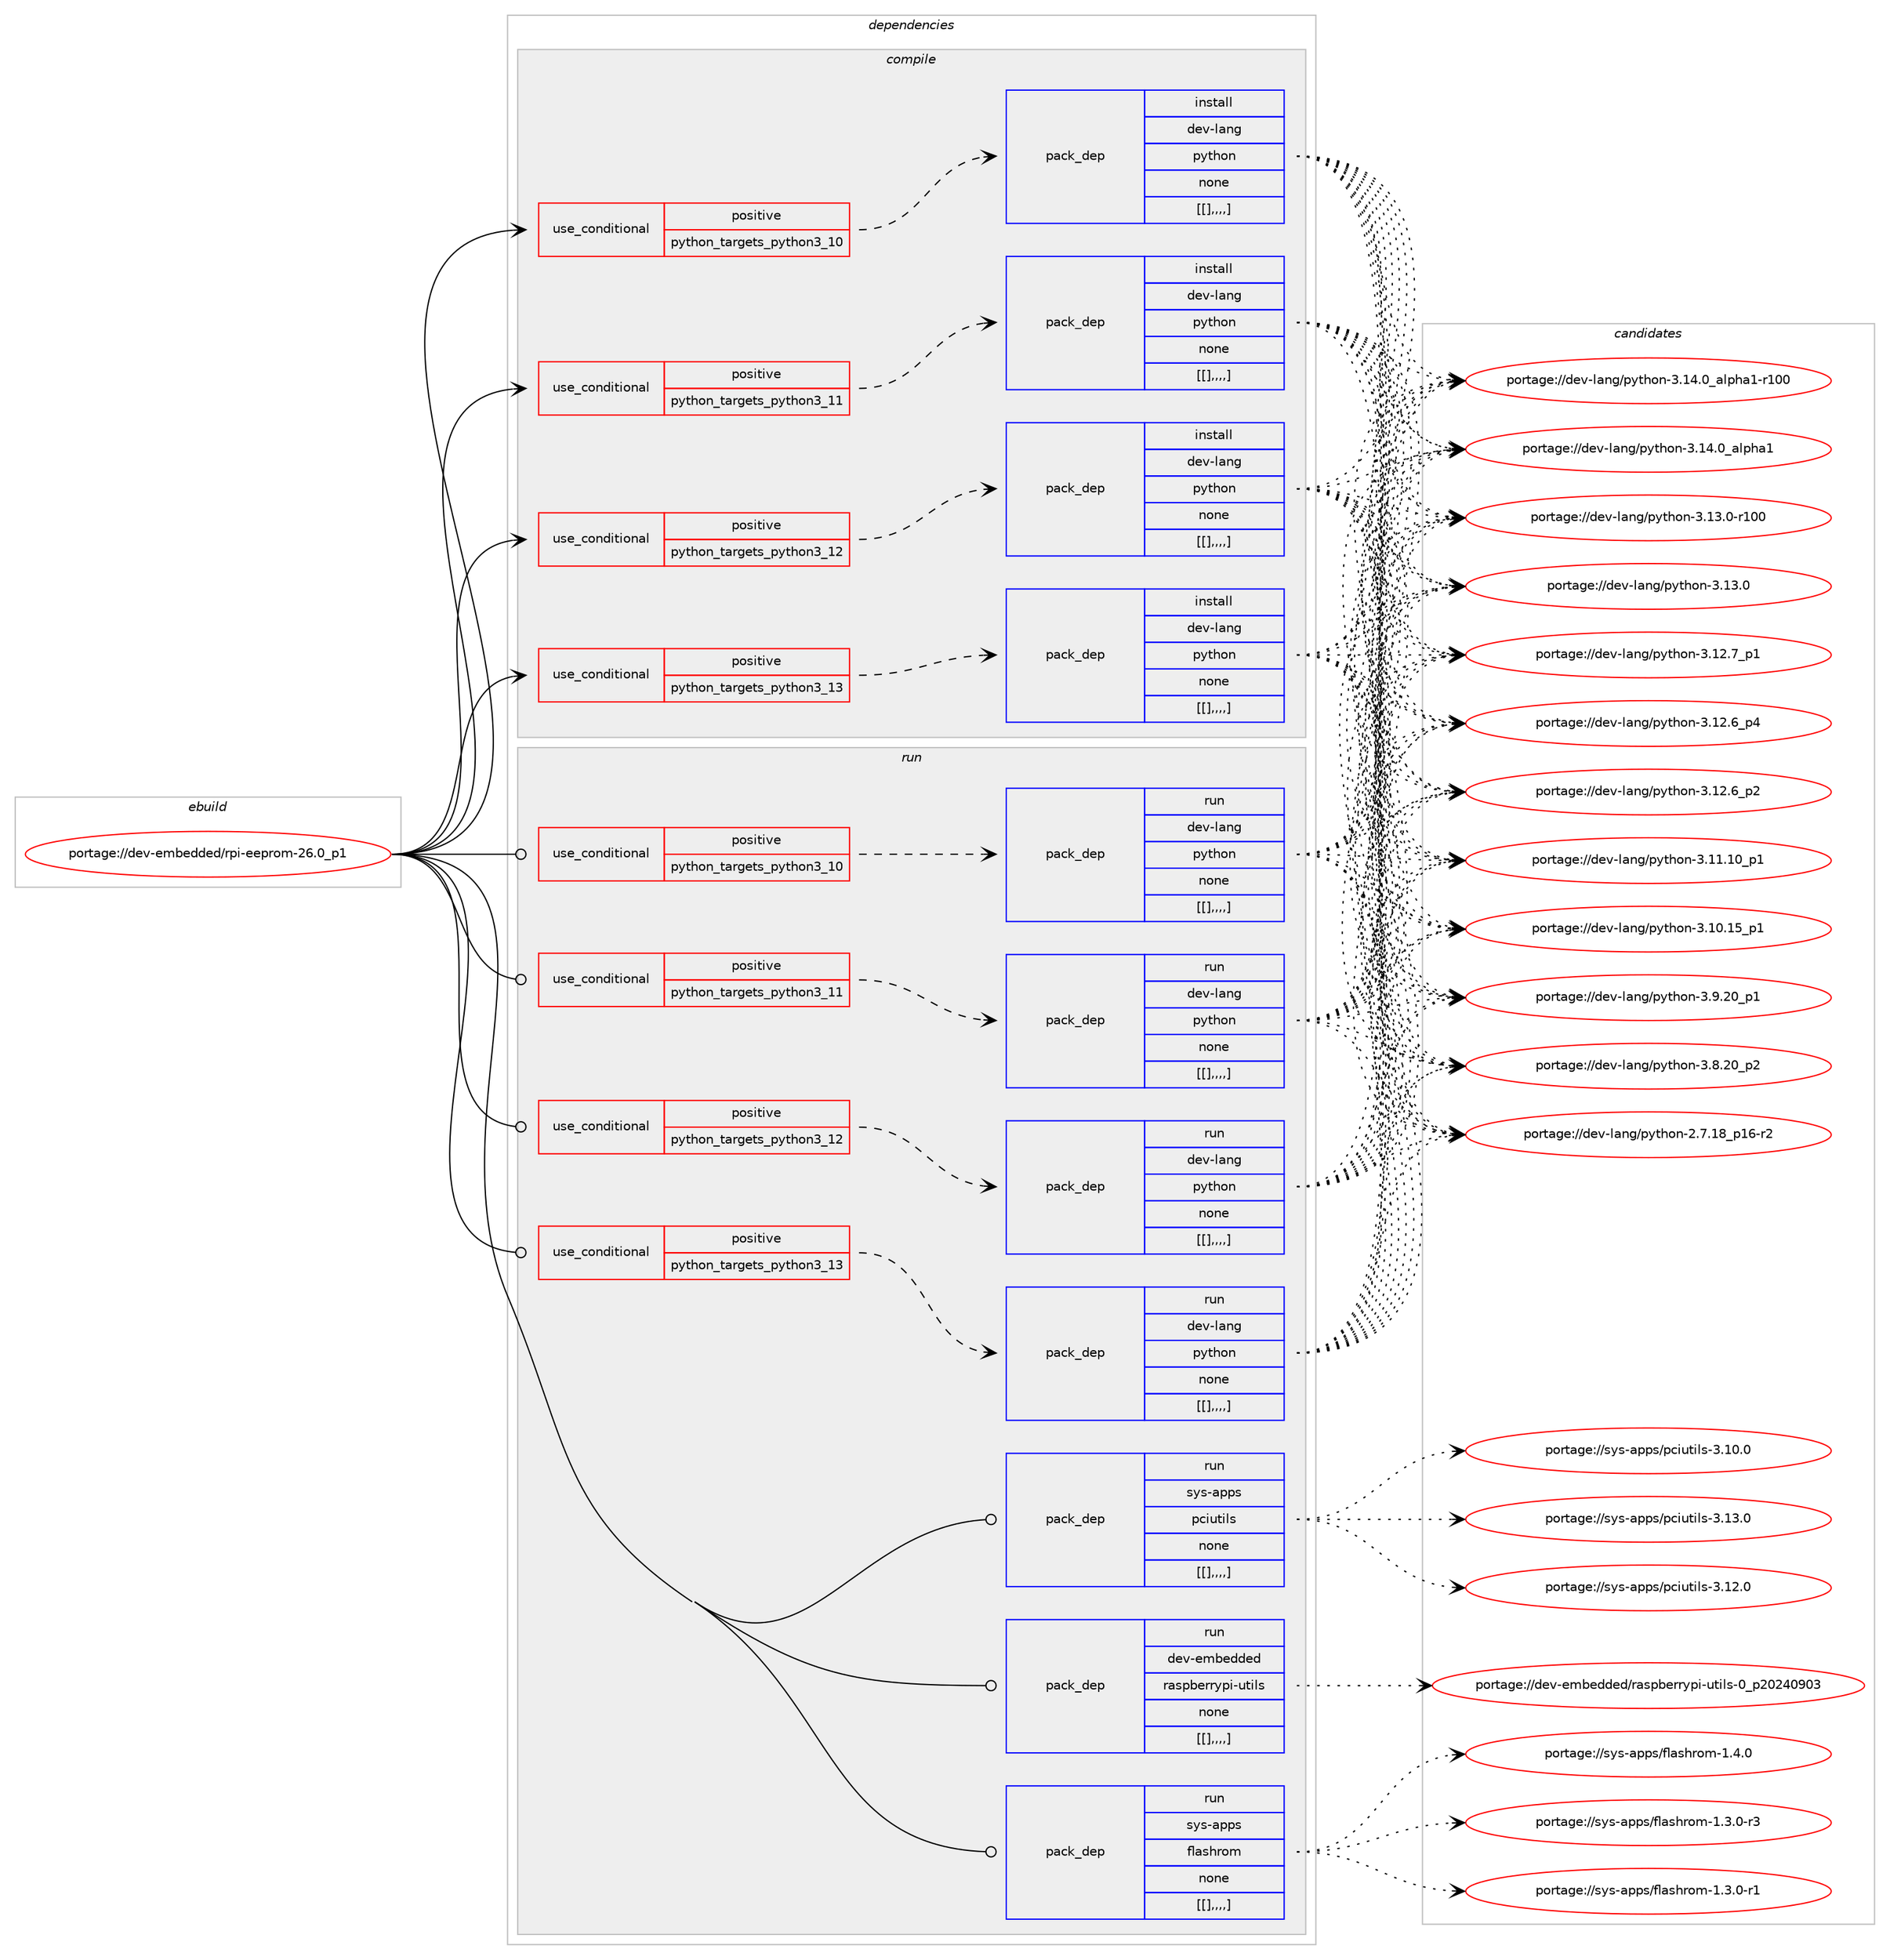 digraph prolog {

# *************
# Graph options
# *************

newrank=true;
concentrate=true;
compound=true;
graph [rankdir=LR,fontname=Helvetica,fontsize=10,ranksep=1.5];#, ranksep=2.5, nodesep=0.2];
edge  [arrowhead=vee];
node  [fontname=Helvetica,fontsize=10];

# **********
# The ebuild
# **********

subgraph cluster_leftcol {
color=gray;
label=<<i>ebuild</i>>;
id [label="portage://dev-embedded/rpi-eeprom-26.0_p1", color=red, width=4, href="../dev-embedded/rpi-eeprom-26.0_p1.svg"];
}

# ****************
# The dependencies
# ****************

subgraph cluster_midcol {
color=gray;
label=<<i>dependencies</i>>;
subgraph cluster_compile {
fillcolor="#eeeeee";
style=filled;
label=<<i>compile</i>>;
subgraph cond21265 {
dependency77623 [label=<<TABLE BORDER="0" CELLBORDER="1" CELLSPACING="0" CELLPADDING="4"><TR><TD ROWSPAN="3" CELLPADDING="10">use_conditional</TD></TR><TR><TD>positive</TD></TR><TR><TD>python_targets_python3_10</TD></TR></TABLE>>, shape=none, color=red];
subgraph pack55355 {
dependency77722 [label=<<TABLE BORDER="0" CELLBORDER="1" CELLSPACING="0" CELLPADDING="4" WIDTH="220"><TR><TD ROWSPAN="6" CELLPADDING="30">pack_dep</TD></TR><TR><TD WIDTH="110">install</TD></TR><TR><TD>dev-lang</TD></TR><TR><TD>python</TD></TR><TR><TD>none</TD></TR><TR><TD>[[],,,,]</TD></TR></TABLE>>, shape=none, color=blue];
}
dependency77623:e -> dependency77722:w [weight=20,style="dashed",arrowhead="vee"];
}
id:e -> dependency77623:w [weight=20,style="solid",arrowhead="vee"];
subgraph cond21313 {
dependency77778 [label=<<TABLE BORDER="0" CELLBORDER="1" CELLSPACING="0" CELLPADDING="4"><TR><TD ROWSPAN="3" CELLPADDING="10">use_conditional</TD></TR><TR><TD>positive</TD></TR><TR><TD>python_targets_python3_11</TD></TR></TABLE>>, shape=none, color=red];
subgraph pack55440 {
dependency77782 [label=<<TABLE BORDER="0" CELLBORDER="1" CELLSPACING="0" CELLPADDING="4" WIDTH="220"><TR><TD ROWSPAN="6" CELLPADDING="30">pack_dep</TD></TR><TR><TD WIDTH="110">install</TD></TR><TR><TD>dev-lang</TD></TR><TR><TD>python</TD></TR><TR><TD>none</TD></TR><TR><TD>[[],,,,]</TD></TR></TABLE>>, shape=none, color=blue];
}
dependency77778:e -> dependency77782:w [weight=20,style="dashed",arrowhead="vee"];
}
id:e -> dependency77778:w [weight=20,style="solid",arrowhead="vee"];
subgraph cond21330 {
dependency77846 [label=<<TABLE BORDER="0" CELLBORDER="1" CELLSPACING="0" CELLPADDING="4"><TR><TD ROWSPAN="3" CELLPADDING="10">use_conditional</TD></TR><TR><TD>positive</TD></TR><TR><TD>python_targets_python3_12</TD></TR></TABLE>>, shape=none, color=red];
subgraph pack55536 {
dependency77926 [label=<<TABLE BORDER="0" CELLBORDER="1" CELLSPACING="0" CELLPADDING="4" WIDTH="220"><TR><TD ROWSPAN="6" CELLPADDING="30">pack_dep</TD></TR><TR><TD WIDTH="110">install</TD></TR><TR><TD>dev-lang</TD></TR><TR><TD>python</TD></TR><TR><TD>none</TD></TR><TR><TD>[[],,,,]</TD></TR></TABLE>>, shape=none, color=blue];
}
dependency77846:e -> dependency77926:w [weight=20,style="dashed",arrowhead="vee"];
}
id:e -> dependency77846:w [weight=20,style="solid",arrowhead="vee"];
subgraph cond21362 {
dependency77962 [label=<<TABLE BORDER="0" CELLBORDER="1" CELLSPACING="0" CELLPADDING="4"><TR><TD ROWSPAN="3" CELLPADDING="10">use_conditional</TD></TR><TR><TD>positive</TD></TR><TR><TD>python_targets_python3_13</TD></TR></TABLE>>, shape=none, color=red];
subgraph pack55597 {
dependency78027 [label=<<TABLE BORDER="0" CELLBORDER="1" CELLSPACING="0" CELLPADDING="4" WIDTH="220"><TR><TD ROWSPAN="6" CELLPADDING="30">pack_dep</TD></TR><TR><TD WIDTH="110">install</TD></TR><TR><TD>dev-lang</TD></TR><TR><TD>python</TD></TR><TR><TD>none</TD></TR><TR><TD>[[],,,,]</TD></TR></TABLE>>, shape=none, color=blue];
}
dependency77962:e -> dependency78027:w [weight=20,style="dashed",arrowhead="vee"];
}
id:e -> dependency77962:w [weight=20,style="solid",arrowhead="vee"];
}
subgraph cluster_compileandrun {
fillcolor="#eeeeee";
style=filled;
label=<<i>compile and run</i>>;
}
subgraph cluster_run {
fillcolor="#eeeeee";
style=filled;
label=<<i>run</i>>;
subgraph cond21393 {
dependency78045 [label=<<TABLE BORDER="0" CELLBORDER="1" CELLSPACING="0" CELLPADDING="4"><TR><TD ROWSPAN="3" CELLPADDING="10">use_conditional</TD></TR><TR><TD>positive</TD></TR><TR><TD>python_targets_python3_10</TD></TR></TABLE>>, shape=none, color=red];
subgraph pack55632 {
dependency78051 [label=<<TABLE BORDER="0" CELLBORDER="1" CELLSPACING="0" CELLPADDING="4" WIDTH="220"><TR><TD ROWSPAN="6" CELLPADDING="30">pack_dep</TD></TR><TR><TD WIDTH="110">run</TD></TR><TR><TD>dev-lang</TD></TR><TR><TD>python</TD></TR><TR><TD>none</TD></TR><TR><TD>[[],,,,]</TD></TR></TABLE>>, shape=none, color=blue];
}
dependency78045:e -> dependency78051:w [weight=20,style="dashed",arrowhead="vee"];
}
id:e -> dependency78045:w [weight=20,style="solid",arrowhead="odot"];
subgraph cond21403 {
dependency78077 [label=<<TABLE BORDER="0" CELLBORDER="1" CELLSPACING="0" CELLPADDING="4"><TR><TD ROWSPAN="3" CELLPADDING="10">use_conditional</TD></TR><TR><TD>positive</TD></TR><TR><TD>python_targets_python3_11</TD></TR></TABLE>>, shape=none, color=red];
subgraph pack55663 {
dependency78098 [label=<<TABLE BORDER="0" CELLBORDER="1" CELLSPACING="0" CELLPADDING="4" WIDTH="220"><TR><TD ROWSPAN="6" CELLPADDING="30">pack_dep</TD></TR><TR><TD WIDTH="110">run</TD></TR><TR><TD>dev-lang</TD></TR><TR><TD>python</TD></TR><TR><TD>none</TD></TR><TR><TD>[[],,,,]</TD></TR></TABLE>>, shape=none, color=blue];
}
dependency78077:e -> dependency78098:w [weight=20,style="dashed",arrowhead="vee"];
}
id:e -> dependency78077:w [weight=20,style="solid",arrowhead="odot"];
subgraph cond21408 {
dependency78116 [label=<<TABLE BORDER="0" CELLBORDER="1" CELLSPACING="0" CELLPADDING="4"><TR><TD ROWSPAN="3" CELLPADDING="10">use_conditional</TD></TR><TR><TD>positive</TD></TR><TR><TD>python_targets_python3_12</TD></TR></TABLE>>, shape=none, color=red];
subgraph pack55683 {
dependency78118 [label=<<TABLE BORDER="0" CELLBORDER="1" CELLSPACING="0" CELLPADDING="4" WIDTH="220"><TR><TD ROWSPAN="6" CELLPADDING="30">pack_dep</TD></TR><TR><TD WIDTH="110">run</TD></TR><TR><TD>dev-lang</TD></TR><TR><TD>python</TD></TR><TR><TD>none</TD></TR><TR><TD>[[],,,,]</TD></TR></TABLE>>, shape=none, color=blue];
}
dependency78116:e -> dependency78118:w [weight=20,style="dashed",arrowhead="vee"];
}
id:e -> dependency78116:w [weight=20,style="solid",arrowhead="odot"];
subgraph cond21411 {
dependency78133 [label=<<TABLE BORDER="0" CELLBORDER="1" CELLSPACING="0" CELLPADDING="4"><TR><TD ROWSPAN="3" CELLPADDING="10">use_conditional</TD></TR><TR><TD>positive</TD></TR><TR><TD>python_targets_python3_13</TD></TR></TABLE>>, shape=none, color=red];
subgraph pack55692 {
dependency78135 [label=<<TABLE BORDER="0" CELLBORDER="1" CELLSPACING="0" CELLPADDING="4" WIDTH="220"><TR><TD ROWSPAN="6" CELLPADDING="30">pack_dep</TD></TR><TR><TD WIDTH="110">run</TD></TR><TR><TD>dev-lang</TD></TR><TR><TD>python</TD></TR><TR><TD>none</TD></TR><TR><TD>[[],,,,]</TD></TR></TABLE>>, shape=none, color=blue];
}
dependency78133:e -> dependency78135:w [weight=20,style="dashed",arrowhead="vee"];
}
id:e -> dependency78133:w [weight=20,style="solid",arrowhead="odot"];
subgraph pack55699 {
dependency78152 [label=<<TABLE BORDER="0" CELLBORDER="1" CELLSPACING="0" CELLPADDING="4" WIDTH="220"><TR><TD ROWSPAN="6" CELLPADDING="30">pack_dep</TD></TR><TR><TD WIDTH="110">run</TD></TR><TR><TD>dev-embedded</TD></TR><TR><TD>raspberrypi-utils</TD></TR><TR><TD>none</TD></TR><TR><TD>[[],,,,]</TD></TR></TABLE>>, shape=none, color=blue];
}
id:e -> dependency78152:w [weight=20,style="solid",arrowhead="odot"];
subgraph pack55717 {
dependency78246 [label=<<TABLE BORDER="0" CELLBORDER="1" CELLSPACING="0" CELLPADDING="4" WIDTH="220"><TR><TD ROWSPAN="6" CELLPADDING="30">pack_dep</TD></TR><TR><TD WIDTH="110">run</TD></TR><TR><TD>sys-apps</TD></TR><TR><TD>flashrom</TD></TR><TR><TD>none</TD></TR><TR><TD>[[],,,,]</TD></TR></TABLE>>, shape=none, color=blue];
}
id:e -> dependency78246:w [weight=20,style="solid",arrowhead="odot"];
subgraph pack55803 {
dependency78277 [label=<<TABLE BORDER="0" CELLBORDER="1" CELLSPACING="0" CELLPADDING="4" WIDTH="220"><TR><TD ROWSPAN="6" CELLPADDING="30">pack_dep</TD></TR><TR><TD WIDTH="110">run</TD></TR><TR><TD>sys-apps</TD></TR><TR><TD>pciutils</TD></TR><TR><TD>none</TD></TR><TR><TD>[[],,,,]</TD></TR></TABLE>>, shape=none, color=blue];
}
id:e -> dependency78277:w [weight=20,style="solid",arrowhead="odot"];
}
}

# **************
# The candidates
# **************

subgraph cluster_choices {
rank=same;
color=gray;
label=<<i>candidates</i>>;

subgraph choice55009 {
color=black;
nodesep=1;
choice100101118451089711010347112121116104111110455146495246489597108112104974945114494848 [label="portage://dev-lang/python-3.14.0_alpha1-r100", color=red, width=4,href="../dev-lang/python-3.14.0_alpha1-r100.svg"];
choice1001011184510897110103471121211161041111104551464952464895971081121049749 [label="portage://dev-lang/python-3.14.0_alpha1", color=red, width=4,href="../dev-lang/python-3.14.0_alpha1.svg"];
choice1001011184510897110103471121211161041111104551464951464845114494848 [label="portage://dev-lang/python-3.13.0-r100", color=red, width=4,href="../dev-lang/python-3.13.0-r100.svg"];
choice10010111845108971101034711212111610411111045514649514648 [label="portage://dev-lang/python-3.13.0", color=red, width=4,href="../dev-lang/python-3.13.0.svg"];
choice100101118451089711010347112121116104111110455146495046559511249 [label="portage://dev-lang/python-3.12.7_p1", color=red, width=4,href="../dev-lang/python-3.12.7_p1.svg"];
choice100101118451089711010347112121116104111110455146495046549511252 [label="portage://dev-lang/python-3.12.6_p4", color=red, width=4,href="../dev-lang/python-3.12.6_p4.svg"];
choice100101118451089711010347112121116104111110455146495046549511250 [label="portage://dev-lang/python-3.12.6_p2", color=red, width=4,href="../dev-lang/python-3.12.6_p2.svg"];
choice10010111845108971101034711212111610411111045514649494649489511249 [label="portage://dev-lang/python-3.11.10_p1", color=red, width=4,href="../dev-lang/python-3.11.10_p1.svg"];
choice10010111845108971101034711212111610411111045514649484649539511249 [label="portage://dev-lang/python-3.10.15_p1", color=red, width=4,href="../dev-lang/python-3.10.15_p1.svg"];
choice100101118451089711010347112121116104111110455146574650489511249 [label="portage://dev-lang/python-3.9.20_p1", color=red, width=4,href="../dev-lang/python-3.9.20_p1.svg"];
choice100101118451089711010347112121116104111110455146564650489511250 [label="portage://dev-lang/python-3.8.20_p2", color=red, width=4,href="../dev-lang/python-3.8.20_p2.svg"];
choice100101118451089711010347112121116104111110455046554649569511249544511450 [label="portage://dev-lang/python-2.7.18_p16-r2", color=red, width=4,href="../dev-lang/python-2.7.18_p16-r2.svg"];
dependency77722:e -> choice100101118451089711010347112121116104111110455146495246489597108112104974945114494848:w [style=dotted,weight="100"];
dependency77722:e -> choice1001011184510897110103471121211161041111104551464952464895971081121049749:w [style=dotted,weight="100"];
dependency77722:e -> choice1001011184510897110103471121211161041111104551464951464845114494848:w [style=dotted,weight="100"];
dependency77722:e -> choice10010111845108971101034711212111610411111045514649514648:w [style=dotted,weight="100"];
dependency77722:e -> choice100101118451089711010347112121116104111110455146495046559511249:w [style=dotted,weight="100"];
dependency77722:e -> choice100101118451089711010347112121116104111110455146495046549511252:w [style=dotted,weight="100"];
dependency77722:e -> choice100101118451089711010347112121116104111110455146495046549511250:w [style=dotted,weight="100"];
dependency77722:e -> choice10010111845108971101034711212111610411111045514649494649489511249:w [style=dotted,weight="100"];
dependency77722:e -> choice10010111845108971101034711212111610411111045514649484649539511249:w [style=dotted,weight="100"];
dependency77722:e -> choice100101118451089711010347112121116104111110455146574650489511249:w [style=dotted,weight="100"];
dependency77722:e -> choice100101118451089711010347112121116104111110455146564650489511250:w [style=dotted,weight="100"];
dependency77722:e -> choice100101118451089711010347112121116104111110455046554649569511249544511450:w [style=dotted,weight="100"];
}
subgraph choice55023 {
color=black;
nodesep=1;
choice100101118451089711010347112121116104111110455146495246489597108112104974945114494848 [label="portage://dev-lang/python-3.14.0_alpha1-r100", color=red, width=4,href="../dev-lang/python-3.14.0_alpha1-r100.svg"];
choice1001011184510897110103471121211161041111104551464952464895971081121049749 [label="portage://dev-lang/python-3.14.0_alpha1", color=red, width=4,href="../dev-lang/python-3.14.0_alpha1.svg"];
choice1001011184510897110103471121211161041111104551464951464845114494848 [label="portage://dev-lang/python-3.13.0-r100", color=red, width=4,href="../dev-lang/python-3.13.0-r100.svg"];
choice10010111845108971101034711212111610411111045514649514648 [label="portage://dev-lang/python-3.13.0", color=red, width=4,href="../dev-lang/python-3.13.0.svg"];
choice100101118451089711010347112121116104111110455146495046559511249 [label="portage://dev-lang/python-3.12.7_p1", color=red, width=4,href="../dev-lang/python-3.12.7_p1.svg"];
choice100101118451089711010347112121116104111110455146495046549511252 [label="portage://dev-lang/python-3.12.6_p4", color=red, width=4,href="../dev-lang/python-3.12.6_p4.svg"];
choice100101118451089711010347112121116104111110455146495046549511250 [label="portage://dev-lang/python-3.12.6_p2", color=red, width=4,href="../dev-lang/python-3.12.6_p2.svg"];
choice10010111845108971101034711212111610411111045514649494649489511249 [label="portage://dev-lang/python-3.11.10_p1", color=red, width=4,href="../dev-lang/python-3.11.10_p1.svg"];
choice10010111845108971101034711212111610411111045514649484649539511249 [label="portage://dev-lang/python-3.10.15_p1", color=red, width=4,href="../dev-lang/python-3.10.15_p1.svg"];
choice100101118451089711010347112121116104111110455146574650489511249 [label="portage://dev-lang/python-3.9.20_p1", color=red, width=4,href="../dev-lang/python-3.9.20_p1.svg"];
choice100101118451089711010347112121116104111110455146564650489511250 [label="portage://dev-lang/python-3.8.20_p2", color=red, width=4,href="../dev-lang/python-3.8.20_p2.svg"];
choice100101118451089711010347112121116104111110455046554649569511249544511450 [label="portage://dev-lang/python-2.7.18_p16-r2", color=red, width=4,href="../dev-lang/python-2.7.18_p16-r2.svg"];
dependency77782:e -> choice100101118451089711010347112121116104111110455146495246489597108112104974945114494848:w [style=dotted,weight="100"];
dependency77782:e -> choice1001011184510897110103471121211161041111104551464952464895971081121049749:w [style=dotted,weight="100"];
dependency77782:e -> choice1001011184510897110103471121211161041111104551464951464845114494848:w [style=dotted,weight="100"];
dependency77782:e -> choice10010111845108971101034711212111610411111045514649514648:w [style=dotted,weight="100"];
dependency77782:e -> choice100101118451089711010347112121116104111110455146495046559511249:w [style=dotted,weight="100"];
dependency77782:e -> choice100101118451089711010347112121116104111110455146495046549511252:w [style=dotted,weight="100"];
dependency77782:e -> choice100101118451089711010347112121116104111110455146495046549511250:w [style=dotted,weight="100"];
dependency77782:e -> choice10010111845108971101034711212111610411111045514649494649489511249:w [style=dotted,weight="100"];
dependency77782:e -> choice10010111845108971101034711212111610411111045514649484649539511249:w [style=dotted,weight="100"];
dependency77782:e -> choice100101118451089711010347112121116104111110455146574650489511249:w [style=dotted,weight="100"];
dependency77782:e -> choice100101118451089711010347112121116104111110455146564650489511250:w [style=dotted,weight="100"];
dependency77782:e -> choice100101118451089711010347112121116104111110455046554649569511249544511450:w [style=dotted,weight="100"];
}
subgraph choice55114 {
color=black;
nodesep=1;
choice100101118451089711010347112121116104111110455146495246489597108112104974945114494848 [label="portage://dev-lang/python-3.14.0_alpha1-r100", color=red, width=4,href="../dev-lang/python-3.14.0_alpha1-r100.svg"];
choice1001011184510897110103471121211161041111104551464952464895971081121049749 [label="portage://dev-lang/python-3.14.0_alpha1", color=red, width=4,href="../dev-lang/python-3.14.0_alpha1.svg"];
choice1001011184510897110103471121211161041111104551464951464845114494848 [label="portage://dev-lang/python-3.13.0-r100", color=red, width=4,href="../dev-lang/python-3.13.0-r100.svg"];
choice10010111845108971101034711212111610411111045514649514648 [label="portage://dev-lang/python-3.13.0", color=red, width=4,href="../dev-lang/python-3.13.0.svg"];
choice100101118451089711010347112121116104111110455146495046559511249 [label="portage://dev-lang/python-3.12.7_p1", color=red, width=4,href="../dev-lang/python-3.12.7_p1.svg"];
choice100101118451089711010347112121116104111110455146495046549511252 [label="portage://dev-lang/python-3.12.6_p4", color=red, width=4,href="../dev-lang/python-3.12.6_p4.svg"];
choice100101118451089711010347112121116104111110455146495046549511250 [label="portage://dev-lang/python-3.12.6_p2", color=red, width=4,href="../dev-lang/python-3.12.6_p2.svg"];
choice10010111845108971101034711212111610411111045514649494649489511249 [label="portage://dev-lang/python-3.11.10_p1", color=red, width=4,href="../dev-lang/python-3.11.10_p1.svg"];
choice10010111845108971101034711212111610411111045514649484649539511249 [label="portage://dev-lang/python-3.10.15_p1", color=red, width=4,href="../dev-lang/python-3.10.15_p1.svg"];
choice100101118451089711010347112121116104111110455146574650489511249 [label="portage://dev-lang/python-3.9.20_p1", color=red, width=4,href="../dev-lang/python-3.9.20_p1.svg"];
choice100101118451089711010347112121116104111110455146564650489511250 [label="portage://dev-lang/python-3.8.20_p2", color=red, width=4,href="../dev-lang/python-3.8.20_p2.svg"];
choice100101118451089711010347112121116104111110455046554649569511249544511450 [label="portage://dev-lang/python-2.7.18_p16-r2", color=red, width=4,href="../dev-lang/python-2.7.18_p16-r2.svg"];
dependency77926:e -> choice100101118451089711010347112121116104111110455146495246489597108112104974945114494848:w [style=dotted,weight="100"];
dependency77926:e -> choice1001011184510897110103471121211161041111104551464952464895971081121049749:w [style=dotted,weight="100"];
dependency77926:e -> choice1001011184510897110103471121211161041111104551464951464845114494848:w [style=dotted,weight="100"];
dependency77926:e -> choice10010111845108971101034711212111610411111045514649514648:w [style=dotted,weight="100"];
dependency77926:e -> choice100101118451089711010347112121116104111110455146495046559511249:w [style=dotted,weight="100"];
dependency77926:e -> choice100101118451089711010347112121116104111110455146495046549511252:w [style=dotted,weight="100"];
dependency77926:e -> choice100101118451089711010347112121116104111110455146495046549511250:w [style=dotted,weight="100"];
dependency77926:e -> choice10010111845108971101034711212111610411111045514649494649489511249:w [style=dotted,weight="100"];
dependency77926:e -> choice10010111845108971101034711212111610411111045514649484649539511249:w [style=dotted,weight="100"];
dependency77926:e -> choice100101118451089711010347112121116104111110455146574650489511249:w [style=dotted,weight="100"];
dependency77926:e -> choice100101118451089711010347112121116104111110455146564650489511250:w [style=dotted,weight="100"];
dependency77926:e -> choice100101118451089711010347112121116104111110455046554649569511249544511450:w [style=dotted,weight="100"];
}
subgraph choice55132 {
color=black;
nodesep=1;
choice100101118451089711010347112121116104111110455146495246489597108112104974945114494848 [label="portage://dev-lang/python-3.14.0_alpha1-r100", color=red, width=4,href="../dev-lang/python-3.14.0_alpha1-r100.svg"];
choice1001011184510897110103471121211161041111104551464952464895971081121049749 [label="portage://dev-lang/python-3.14.0_alpha1", color=red, width=4,href="../dev-lang/python-3.14.0_alpha1.svg"];
choice1001011184510897110103471121211161041111104551464951464845114494848 [label="portage://dev-lang/python-3.13.0-r100", color=red, width=4,href="../dev-lang/python-3.13.0-r100.svg"];
choice10010111845108971101034711212111610411111045514649514648 [label="portage://dev-lang/python-3.13.0", color=red, width=4,href="../dev-lang/python-3.13.0.svg"];
choice100101118451089711010347112121116104111110455146495046559511249 [label="portage://dev-lang/python-3.12.7_p1", color=red, width=4,href="../dev-lang/python-3.12.7_p1.svg"];
choice100101118451089711010347112121116104111110455146495046549511252 [label="portage://dev-lang/python-3.12.6_p4", color=red, width=4,href="../dev-lang/python-3.12.6_p4.svg"];
choice100101118451089711010347112121116104111110455146495046549511250 [label="portage://dev-lang/python-3.12.6_p2", color=red, width=4,href="../dev-lang/python-3.12.6_p2.svg"];
choice10010111845108971101034711212111610411111045514649494649489511249 [label="portage://dev-lang/python-3.11.10_p1", color=red, width=4,href="../dev-lang/python-3.11.10_p1.svg"];
choice10010111845108971101034711212111610411111045514649484649539511249 [label="portage://dev-lang/python-3.10.15_p1", color=red, width=4,href="../dev-lang/python-3.10.15_p1.svg"];
choice100101118451089711010347112121116104111110455146574650489511249 [label="portage://dev-lang/python-3.9.20_p1", color=red, width=4,href="../dev-lang/python-3.9.20_p1.svg"];
choice100101118451089711010347112121116104111110455146564650489511250 [label="portage://dev-lang/python-3.8.20_p2", color=red, width=4,href="../dev-lang/python-3.8.20_p2.svg"];
choice100101118451089711010347112121116104111110455046554649569511249544511450 [label="portage://dev-lang/python-2.7.18_p16-r2", color=red, width=4,href="../dev-lang/python-2.7.18_p16-r2.svg"];
dependency78027:e -> choice100101118451089711010347112121116104111110455146495246489597108112104974945114494848:w [style=dotted,weight="100"];
dependency78027:e -> choice1001011184510897110103471121211161041111104551464952464895971081121049749:w [style=dotted,weight="100"];
dependency78027:e -> choice1001011184510897110103471121211161041111104551464951464845114494848:w [style=dotted,weight="100"];
dependency78027:e -> choice10010111845108971101034711212111610411111045514649514648:w [style=dotted,weight="100"];
dependency78027:e -> choice100101118451089711010347112121116104111110455146495046559511249:w [style=dotted,weight="100"];
dependency78027:e -> choice100101118451089711010347112121116104111110455146495046549511252:w [style=dotted,weight="100"];
dependency78027:e -> choice100101118451089711010347112121116104111110455146495046549511250:w [style=dotted,weight="100"];
dependency78027:e -> choice10010111845108971101034711212111610411111045514649494649489511249:w [style=dotted,weight="100"];
dependency78027:e -> choice10010111845108971101034711212111610411111045514649484649539511249:w [style=dotted,weight="100"];
dependency78027:e -> choice100101118451089711010347112121116104111110455146574650489511249:w [style=dotted,weight="100"];
dependency78027:e -> choice100101118451089711010347112121116104111110455146564650489511250:w [style=dotted,weight="100"];
dependency78027:e -> choice100101118451089711010347112121116104111110455046554649569511249544511450:w [style=dotted,weight="100"];
}
subgraph choice55197 {
color=black;
nodesep=1;
choice100101118451089711010347112121116104111110455146495246489597108112104974945114494848 [label="portage://dev-lang/python-3.14.0_alpha1-r100", color=red, width=4,href="../dev-lang/python-3.14.0_alpha1-r100.svg"];
choice1001011184510897110103471121211161041111104551464952464895971081121049749 [label="portage://dev-lang/python-3.14.0_alpha1", color=red, width=4,href="../dev-lang/python-3.14.0_alpha1.svg"];
choice1001011184510897110103471121211161041111104551464951464845114494848 [label="portage://dev-lang/python-3.13.0-r100", color=red, width=4,href="../dev-lang/python-3.13.0-r100.svg"];
choice10010111845108971101034711212111610411111045514649514648 [label="portage://dev-lang/python-3.13.0", color=red, width=4,href="../dev-lang/python-3.13.0.svg"];
choice100101118451089711010347112121116104111110455146495046559511249 [label="portage://dev-lang/python-3.12.7_p1", color=red, width=4,href="../dev-lang/python-3.12.7_p1.svg"];
choice100101118451089711010347112121116104111110455146495046549511252 [label="portage://dev-lang/python-3.12.6_p4", color=red, width=4,href="../dev-lang/python-3.12.6_p4.svg"];
choice100101118451089711010347112121116104111110455146495046549511250 [label="portage://dev-lang/python-3.12.6_p2", color=red, width=4,href="../dev-lang/python-3.12.6_p2.svg"];
choice10010111845108971101034711212111610411111045514649494649489511249 [label="portage://dev-lang/python-3.11.10_p1", color=red, width=4,href="../dev-lang/python-3.11.10_p1.svg"];
choice10010111845108971101034711212111610411111045514649484649539511249 [label="portage://dev-lang/python-3.10.15_p1", color=red, width=4,href="../dev-lang/python-3.10.15_p1.svg"];
choice100101118451089711010347112121116104111110455146574650489511249 [label="portage://dev-lang/python-3.9.20_p1", color=red, width=4,href="../dev-lang/python-3.9.20_p1.svg"];
choice100101118451089711010347112121116104111110455146564650489511250 [label="portage://dev-lang/python-3.8.20_p2", color=red, width=4,href="../dev-lang/python-3.8.20_p2.svg"];
choice100101118451089711010347112121116104111110455046554649569511249544511450 [label="portage://dev-lang/python-2.7.18_p16-r2", color=red, width=4,href="../dev-lang/python-2.7.18_p16-r2.svg"];
dependency78051:e -> choice100101118451089711010347112121116104111110455146495246489597108112104974945114494848:w [style=dotted,weight="100"];
dependency78051:e -> choice1001011184510897110103471121211161041111104551464952464895971081121049749:w [style=dotted,weight="100"];
dependency78051:e -> choice1001011184510897110103471121211161041111104551464951464845114494848:w [style=dotted,weight="100"];
dependency78051:e -> choice10010111845108971101034711212111610411111045514649514648:w [style=dotted,weight="100"];
dependency78051:e -> choice100101118451089711010347112121116104111110455146495046559511249:w [style=dotted,weight="100"];
dependency78051:e -> choice100101118451089711010347112121116104111110455146495046549511252:w [style=dotted,weight="100"];
dependency78051:e -> choice100101118451089711010347112121116104111110455146495046549511250:w [style=dotted,weight="100"];
dependency78051:e -> choice10010111845108971101034711212111610411111045514649494649489511249:w [style=dotted,weight="100"];
dependency78051:e -> choice10010111845108971101034711212111610411111045514649484649539511249:w [style=dotted,weight="100"];
dependency78051:e -> choice100101118451089711010347112121116104111110455146574650489511249:w [style=dotted,weight="100"];
dependency78051:e -> choice100101118451089711010347112121116104111110455146564650489511250:w [style=dotted,weight="100"];
dependency78051:e -> choice100101118451089711010347112121116104111110455046554649569511249544511450:w [style=dotted,weight="100"];
}
subgraph choice55242 {
color=black;
nodesep=1;
choice100101118451089711010347112121116104111110455146495246489597108112104974945114494848 [label="portage://dev-lang/python-3.14.0_alpha1-r100", color=red, width=4,href="../dev-lang/python-3.14.0_alpha1-r100.svg"];
choice1001011184510897110103471121211161041111104551464952464895971081121049749 [label="portage://dev-lang/python-3.14.0_alpha1", color=red, width=4,href="../dev-lang/python-3.14.0_alpha1.svg"];
choice1001011184510897110103471121211161041111104551464951464845114494848 [label="portage://dev-lang/python-3.13.0-r100", color=red, width=4,href="../dev-lang/python-3.13.0-r100.svg"];
choice10010111845108971101034711212111610411111045514649514648 [label="portage://dev-lang/python-3.13.0", color=red, width=4,href="../dev-lang/python-3.13.0.svg"];
choice100101118451089711010347112121116104111110455146495046559511249 [label="portage://dev-lang/python-3.12.7_p1", color=red, width=4,href="../dev-lang/python-3.12.7_p1.svg"];
choice100101118451089711010347112121116104111110455146495046549511252 [label="portage://dev-lang/python-3.12.6_p4", color=red, width=4,href="../dev-lang/python-3.12.6_p4.svg"];
choice100101118451089711010347112121116104111110455146495046549511250 [label="portage://dev-lang/python-3.12.6_p2", color=red, width=4,href="../dev-lang/python-3.12.6_p2.svg"];
choice10010111845108971101034711212111610411111045514649494649489511249 [label="portage://dev-lang/python-3.11.10_p1", color=red, width=4,href="../dev-lang/python-3.11.10_p1.svg"];
choice10010111845108971101034711212111610411111045514649484649539511249 [label="portage://dev-lang/python-3.10.15_p1", color=red, width=4,href="../dev-lang/python-3.10.15_p1.svg"];
choice100101118451089711010347112121116104111110455146574650489511249 [label="portage://dev-lang/python-3.9.20_p1", color=red, width=4,href="../dev-lang/python-3.9.20_p1.svg"];
choice100101118451089711010347112121116104111110455146564650489511250 [label="portage://dev-lang/python-3.8.20_p2", color=red, width=4,href="../dev-lang/python-3.8.20_p2.svg"];
choice100101118451089711010347112121116104111110455046554649569511249544511450 [label="portage://dev-lang/python-2.7.18_p16-r2", color=red, width=4,href="../dev-lang/python-2.7.18_p16-r2.svg"];
dependency78098:e -> choice100101118451089711010347112121116104111110455146495246489597108112104974945114494848:w [style=dotted,weight="100"];
dependency78098:e -> choice1001011184510897110103471121211161041111104551464952464895971081121049749:w [style=dotted,weight="100"];
dependency78098:e -> choice1001011184510897110103471121211161041111104551464951464845114494848:w [style=dotted,weight="100"];
dependency78098:e -> choice10010111845108971101034711212111610411111045514649514648:w [style=dotted,weight="100"];
dependency78098:e -> choice100101118451089711010347112121116104111110455146495046559511249:w [style=dotted,weight="100"];
dependency78098:e -> choice100101118451089711010347112121116104111110455146495046549511252:w [style=dotted,weight="100"];
dependency78098:e -> choice100101118451089711010347112121116104111110455146495046549511250:w [style=dotted,weight="100"];
dependency78098:e -> choice10010111845108971101034711212111610411111045514649494649489511249:w [style=dotted,weight="100"];
dependency78098:e -> choice10010111845108971101034711212111610411111045514649484649539511249:w [style=dotted,weight="100"];
dependency78098:e -> choice100101118451089711010347112121116104111110455146574650489511249:w [style=dotted,weight="100"];
dependency78098:e -> choice100101118451089711010347112121116104111110455146564650489511250:w [style=dotted,weight="100"];
dependency78098:e -> choice100101118451089711010347112121116104111110455046554649569511249544511450:w [style=dotted,weight="100"];
}
subgraph choice55294 {
color=black;
nodesep=1;
choice100101118451089711010347112121116104111110455146495246489597108112104974945114494848 [label="portage://dev-lang/python-3.14.0_alpha1-r100", color=red, width=4,href="../dev-lang/python-3.14.0_alpha1-r100.svg"];
choice1001011184510897110103471121211161041111104551464952464895971081121049749 [label="portage://dev-lang/python-3.14.0_alpha1", color=red, width=4,href="../dev-lang/python-3.14.0_alpha1.svg"];
choice1001011184510897110103471121211161041111104551464951464845114494848 [label="portage://dev-lang/python-3.13.0-r100", color=red, width=4,href="../dev-lang/python-3.13.0-r100.svg"];
choice10010111845108971101034711212111610411111045514649514648 [label="portage://dev-lang/python-3.13.0", color=red, width=4,href="../dev-lang/python-3.13.0.svg"];
choice100101118451089711010347112121116104111110455146495046559511249 [label="portage://dev-lang/python-3.12.7_p1", color=red, width=4,href="../dev-lang/python-3.12.7_p1.svg"];
choice100101118451089711010347112121116104111110455146495046549511252 [label="portage://dev-lang/python-3.12.6_p4", color=red, width=4,href="../dev-lang/python-3.12.6_p4.svg"];
choice100101118451089711010347112121116104111110455146495046549511250 [label="portage://dev-lang/python-3.12.6_p2", color=red, width=4,href="../dev-lang/python-3.12.6_p2.svg"];
choice10010111845108971101034711212111610411111045514649494649489511249 [label="portage://dev-lang/python-3.11.10_p1", color=red, width=4,href="../dev-lang/python-3.11.10_p1.svg"];
choice10010111845108971101034711212111610411111045514649484649539511249 [label="portage://dev-lang/python-3.10.15_p1", color=red, width=4,href="../dev-lang/python-3.10.15_p1.svg"];
choice100101118451089711010347112121116104111110455146574650489511249 [label="portage://dev-lang/python-3.9.20_p1", color=red, width=4,href="../dev-lang/python-3.9.20_p1.svg"];
choice100101118451089711010347112121116104111110455146564650489511250 [label="portage://dev-lang/python-3.8.20_p2", color=red, width=4,href="../dev-lang/python-3.8.20_p2.svg"];
choice100101118451089711010347112121116104111110455046554649569511249544511450 [label="portage://dev-lang/python-2.7.18_p16-r2", color=red, width=4,href="../dev-lang/python-2.7.18_p16-r2.svg"];
dependency78118:e -> choice100101118451089711010347112121116104111110455146495246489597108112104974945114494848:w [style=dotted,weight="100"];
dependency78118:e -> choice1001011184510897110103471121211161041111104551464952464895971081121049749:w [style=dotted,weight="100"];
dependency78118:e -> choice1001011184510897110103471121211161041111104551464951464845114494848:w [style=dotted,weight="100"];
dependency78118:e -> choice10010111845108971101034711212111610411111045514649514648:w [style=dotted,weight="100"];
dependency78118:e -> choice100101118451089711010347112121116104111110455146495046559511249:w [style=dotted,weight="100"];
dependency78118:e -> choice100101118451089711010347112121116104111110455146495046549511252:w [style=dotted,weight="100"];
dependency78118:e -> choice100101118451089711010347112121116104111110455146495046549511250:w [style=dotted,weight="100"];
dependency78118:e -> choice10010111845108971101034711212111610411111045514649494649489511249:w [style=dotted,weight="100"];
dependency78118:e -> choice10010111845108971101034711212111610411111045514649484649539511249:w [style=dotted,weight="100"];
dependency78118:e -> choice100101118451089711010347112121116104111110455146574650489511249:w [style=dotted,weight="100"];
dependency78118:e -> choice100101118451089711010347112121116104111110455146564650489511250:w [style=dotted,weight="100"];
dependency78118:e -> choice100101118451089711010347112121116104111110455046554649569511249544511450:w [style=dotted,weight="100"];
}
subgraph choice55323 {
color=black;
nodesep=1;
choice100101118451089711010347112121116104111110455146495246489597108112104974945114494848 [label="portage://dev-lang/python-3.14.0_alpha1-r100", color=red, width=4,href="../dev-lang/python-3.14.0_alpha1-r100.svg"];
choice1001011184510897110103471121211161041111104551464952464895971081121049749 [label="portage://dev-lang/python-3.14.0_alpha1", color=red, width=4,href="../dev-lang/python-3.14.0_alpha1.svg"];
choice1001011184510897110103471121211161041111104551464951464845114494848 [label="portage://dev-lang/python-3.13.0-r100", color=red, width=4,href="../dev-lang/python-3.13.0-r100.svg"];
choice10010111845108971101034711212111610411111045514649514648 [label="portage://dev-lang/python-3.13.0", color=red, width=4,href="../dev-lang/python-3.13.0.svg"];
choice100101118451089711010347112121116104111110455146495046559511249 [label="portage://dev-lang/python-3.12.7_p1", color=red, width=4,href="../dev-lang/python-3.12.7_p1.svg"];
choice100101118451089711010347112121116104111110455146495046549511252 [label="portage://dev-lang/python-3.12.6_p4", color=red, width=4,href="../dev-lang/python-3.12.6_p4.svg"];
choice100101118451089711010347112121116104111110455146495046549511250 [label="portage://dev-lang/python-3.12.6_p2", color=red, width=4,href="../dev-lang/python-3.12.6_p2.svg"];
choice10010111845108971101034711212111610411111045514649494649489511249 [label="portage://dev-lang/python-3.11.10_p1", color=red, width=4,href="../dev-lang/python-3.11.10_p1.svg"];
choice10010111845108971101034711212111610411111045514649484649539511249 [label="portage://dev-lang/python-3.10.15_p1", color=red, width=4,href="../dev-lang/python-3.10.15_p1.svg"];
choice100101118451089711010347112121116104111110455146574650489511249 [label="portage://dev-lang/python-3.9.20_p1", color=red, width=4,href="../dev-lang/python-3.9.20_p1.svg"];
choice100101118451089711010347112121116104111110455146564650489511250 [label="portage://dev-lang/python-3.8.20_p2", color=red, width=4,href="../dev-lang/python-3.8.20_p2.svg"];
choice100101118451089711010347112121116104111110455046554649569511249544511450 [label="portage://dev-lang/python-2.7.18_p16-r2", color=red, width=4,href="../dev-lang/python-2.7.18_p16-r2.svg"];
dependency78135:e -> choice100101118451089711010347112121116104111110455146495246489597108112104974945114494848:w [style=dotted,weight="100"];
dependency78135:e -> choice1001011184510897110103471121211161041111104551464952464895971081121049749:w [style=dotted,weight="100"];
dependency78135:e -> choice1001011184510897110103471121211161041111104551464951464845114494848:w [style=dotted,weight="100"];
dependency78135:e -> choice10010111845108971101034711212111610411111045514649514648:w [style=dotted,weight="100"];
dependency78135:e -> choice100101118451089711010347112121116104111110455146495046559511249:w [style=dotted,weight="100"];
dependency78135:e -> choice100101118451089711010347112121116104111110455146495046549511252:w [style=dotted,weight="100"];
dependency78135:e -> choice100101118451089711010347112121116104111110455146495046549511250:w [style=dotted,weight="100"];
dependency78135:e -> choice10010111845108971101034711212111610411111045514649494649489511249:w [style=dotted,weight="100"];
dependency78135:e -> choice10010111845108971101034711212111610411111045514649484649539511249:w [style=dotted,weight="100"];
dependency78135:e -> choice100101118451089711010347112121116104111110455146574650489511249:w [style=dotted,weight="100"];
dependency78135:e -> choice100101118451089711010347112121116104111110455146564650489511250:w [style=dotted,weight="100"];
dependency78135:e -> choice100101118451089711010347112121116104111110455046554649569511249544511450:w [style=dotted,weight="100"];
}
subgraph choice55342 {
color=black;
nodesep=1;
choice1001011184510110998101100100101100471149711511298101114114121112105451171161051081154548951125048505248574851 [label="portage://dev-embedded/raspberrypi-utils-0_p20240903", color=red, width=4,href="../dev-embedded/raspberrypi-utils-0_p20240903.svg"];
dependency78152:e -> choice1001011184510110998101100100101100471149711511298101114114121112105451171161051081154548951125048505248574851:w [style=dotted,weight="100"];
}
subgraph choice55395 {
color=black;
nodesep=1;
choice11512111545971121121154710210897115104114111109454946524648 [label="portage://sys-apps/flashrom-1.4.0", color=red, width=4,href="../sys-apps/flashrom-1.4.0.svg"];
choice115121115459711211211547102108971151041141111094549465146484511451 [label="portage://sys-apps/flashrom-1.3.0-r3", color=red, width=4,href="../sys-apps/flashrom-1.3.0-r3.svg"];
choice115121115459711211211547102108971151041141111094549465146484511449 [label="portage://sys-apps/flashrom-1.3.0-r1", color=red, width=4,href="../sys-apps/flashrom-1.3.0-r1.svg"];
dependency78246:e -> choice11512111545971121121154710210897115104114111109454946524648:w [style=dotted,weight="100"];
dependency78246:e -> choice115121115459711211211547102108971151041141111094549465146484511451:w [style=dotted,weight="100"];
dependency78246:e -> choice115121115459711211211547102108971151041141111094549465146484511449:w [style=dotted,weight="100"];
}
subgraph choice55431 {
color=black;
nodesep=1;
choice1151211154597112112115471129910511711610510811545514649514648 [label="portage://sys-apps/pciutils-3.13.0", color=red, width=4,href="../sys-apps/pciutils-3.13.0.svg"];
choice1151211154597112112115471129910511711610510811545514649504648 [label="portage://sys-apps/pciutils-3.12.0", color=red, width=4,href="../sys-apps/pciutils-3.12.0.svg"];
choice1151211154597112112115471129910511711610510811545514649484648 [label="portage://sys-apps/pciutils-3.10.0", color=red, width=4,href="../sys-apps/pciutils-3.10.0.svg"];
dependency78277:e -> choice1151211154597112112115471129910511711610510811545514649514648:w [style=dotted,weight="100"];
dependency78277:e -> choice1151211154597112112115471129910511711610510811545514649504648:w [style=dotted,weight="100"];
dependency78277:e -> choice1151211154597112112115471129910511711610510811545514649484648:w [style=dotted,weight="100"];
}
}

}
